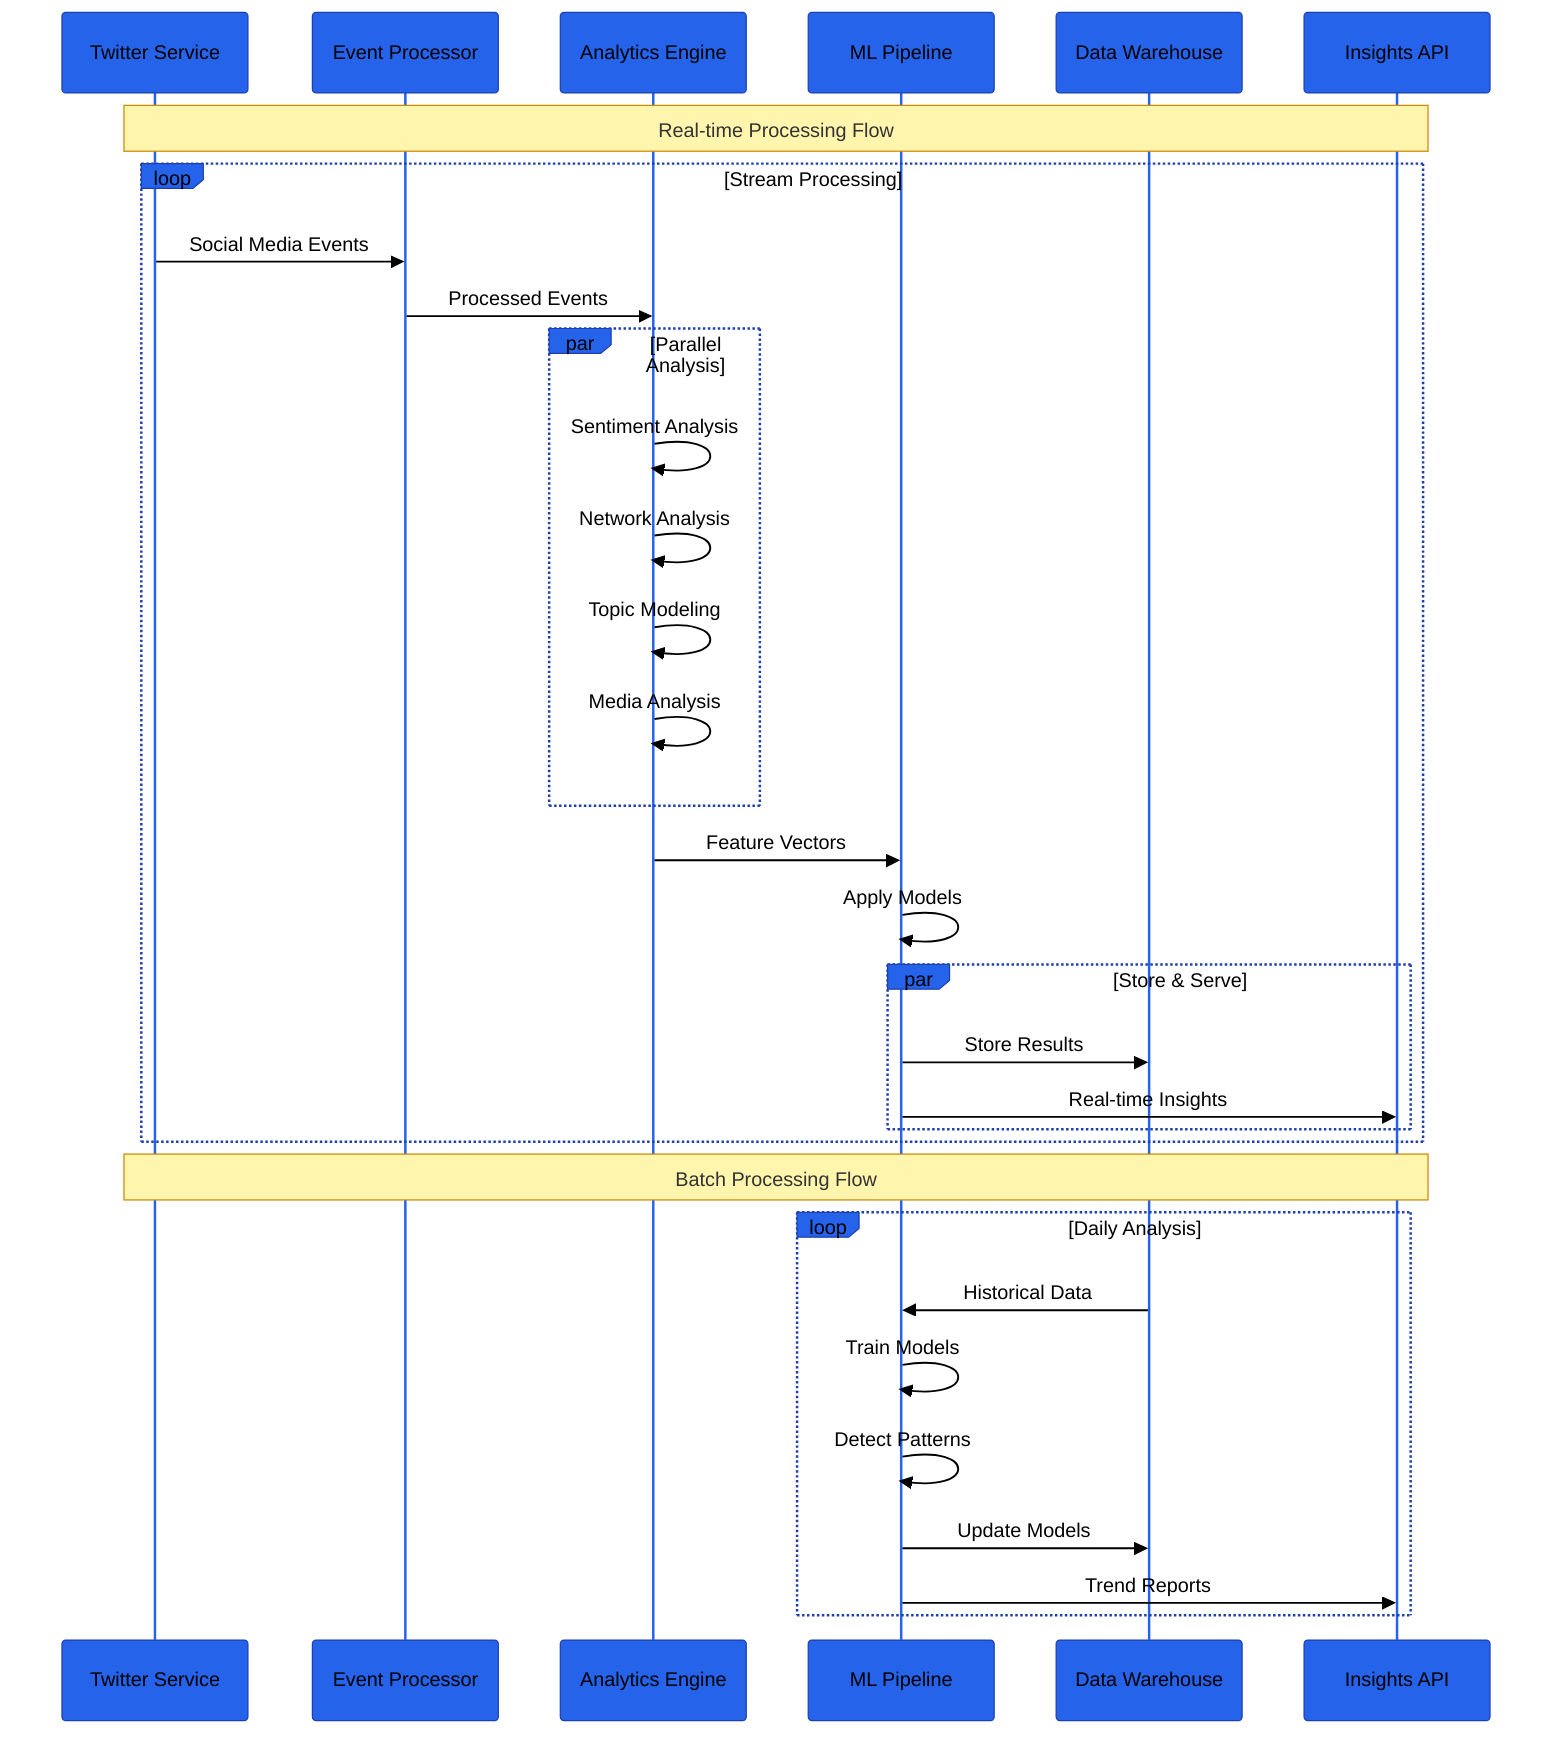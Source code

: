 %%{init: {
  'theme': 'base',
  'themeVariables': {
    'primaryColor': '#2563eb',
    'primaryTextColor': '#000000',
    'primaryBorderColor': '#1e40af',
    'lineColor': '#1e40af',
    'secondaryColor': '#f1f5f9',
    'tertiaryColor': '#ffffff',
    'noteBackgroundColor': '#fef9c3',
    'noteBorderColor': '#ca8a04',
    'noteFontSize': '16px',
    'actorLineColor': '#2563eb'
  }
}}%%

sequenceDiagram
    participant TS as Twitter Service
    participant EP as Event Processor
    participant AE as Analytics Engine
    participant ML as ML Pipeline
    participant DW as Data Warehouse
    participant IN as Insights API

    Note over TS,IN: Real-time Processing Flow
    
    loop Stream Processing
        TS->>EP: Social Media Events
        EP->>AE: Processed Events
        
        par Parallel Analysis
            AE->>AE: Sentiment Analysis
            AE->>AE: Network Analysis
            AE->>AE: Topic Modeling
            AE->>AE: Media Analysis
        end
        
        AE->>ML: Feature Vectors
        ML->>ML: Apply Models
        
        par Store & Serve
            ML->>DW: Store Results
            ML->>IN: Real-time Insights
        end
    end
    
    Note over TS,IN: Batch Processing Flow
    
    loop Daily Analysis
        DW->>ML: Historical Data
        ML->>ML: Train Models
        ML->>ML: Detect Patterns
        ML->>DW: Update Models
        ML->>IN: Trend Reports
    end